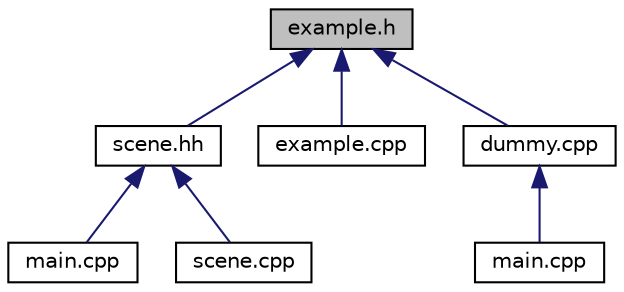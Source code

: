 digraph "example.h"
{
 // LATEX_PDF_SIZE
  edge [fontname="Helvetica",fontsize="10",labelfontname="Helvetica",labelfontsize="10"];
  node [fontname="Helvetica",fontsize="10",shape=record];
  Node1 [label="example.h",height=0.2,width=0.4,color="black", fillcolor="grey75", style="filled", fontcolor="black",tooltip=" "];
  Node1 -> Node2 [dir="back",color="midnightblue",fontsize="10",style="solid",fontname="Helvetica"];
  Node2 [label="scene.hh",height=0.2,width=0.4,color="black", fillcolor="white", style="filled",URL="$scene_8hh.html",tooltip="Definicja klasy Scene."];
  Node2 -> Node3 [dir="back",color="midnightblue",fontsize="10",style="solid",fontname="Helvetica"];
  Node3 [label="main.cpp",height=0.2,width=0.4,color="black", fillcolor="white", style="filled",URL="$app_2main_8cpp.html",tooltip=" "];
  Node2 -> Node4 [dir="back",color="midnightblue",fontsize="10",style="solid",fontname="Helvetica"];
  Node4 [label="scene.cpp",height=0.2,width=0.4,color="black", fillcolor="white", style="filled",URL="$scene_8cpp.html",tooltip="plik źródłowy"];
  Node1 -> Node5 [dir="back",color="midnightblue",fontsize="10",style="solid",fontname="Helvetica"];
  Node5 [label="example.cpp",height=0.2,width=0.4,color="black", fillcolor="white", style="filled",URL="$example_8cpp.html",tooltip=" "];
  Node1 -> Node6 [dir="back",color="midnightblue",fontsize="10",style="solid",fontname="Helvetica"];
  Node6 [label="dummy.cpp",height=0.2,width=0.4,color="black", fillcolor="white", style="filled",URL="$dummy_8cpp.html",tooltip=" "];
  Node6 -> Node7 [dir="back",color="midnightblue",fontsize="10",style="solid",fontname="Helvetica"];
  Node7 [label="main.cpp",height=0.2,width=0.4,color="black", fillcolor="white", style="filled",URL="$tests_2main_8cpp.html",tooltip=" "];
}
